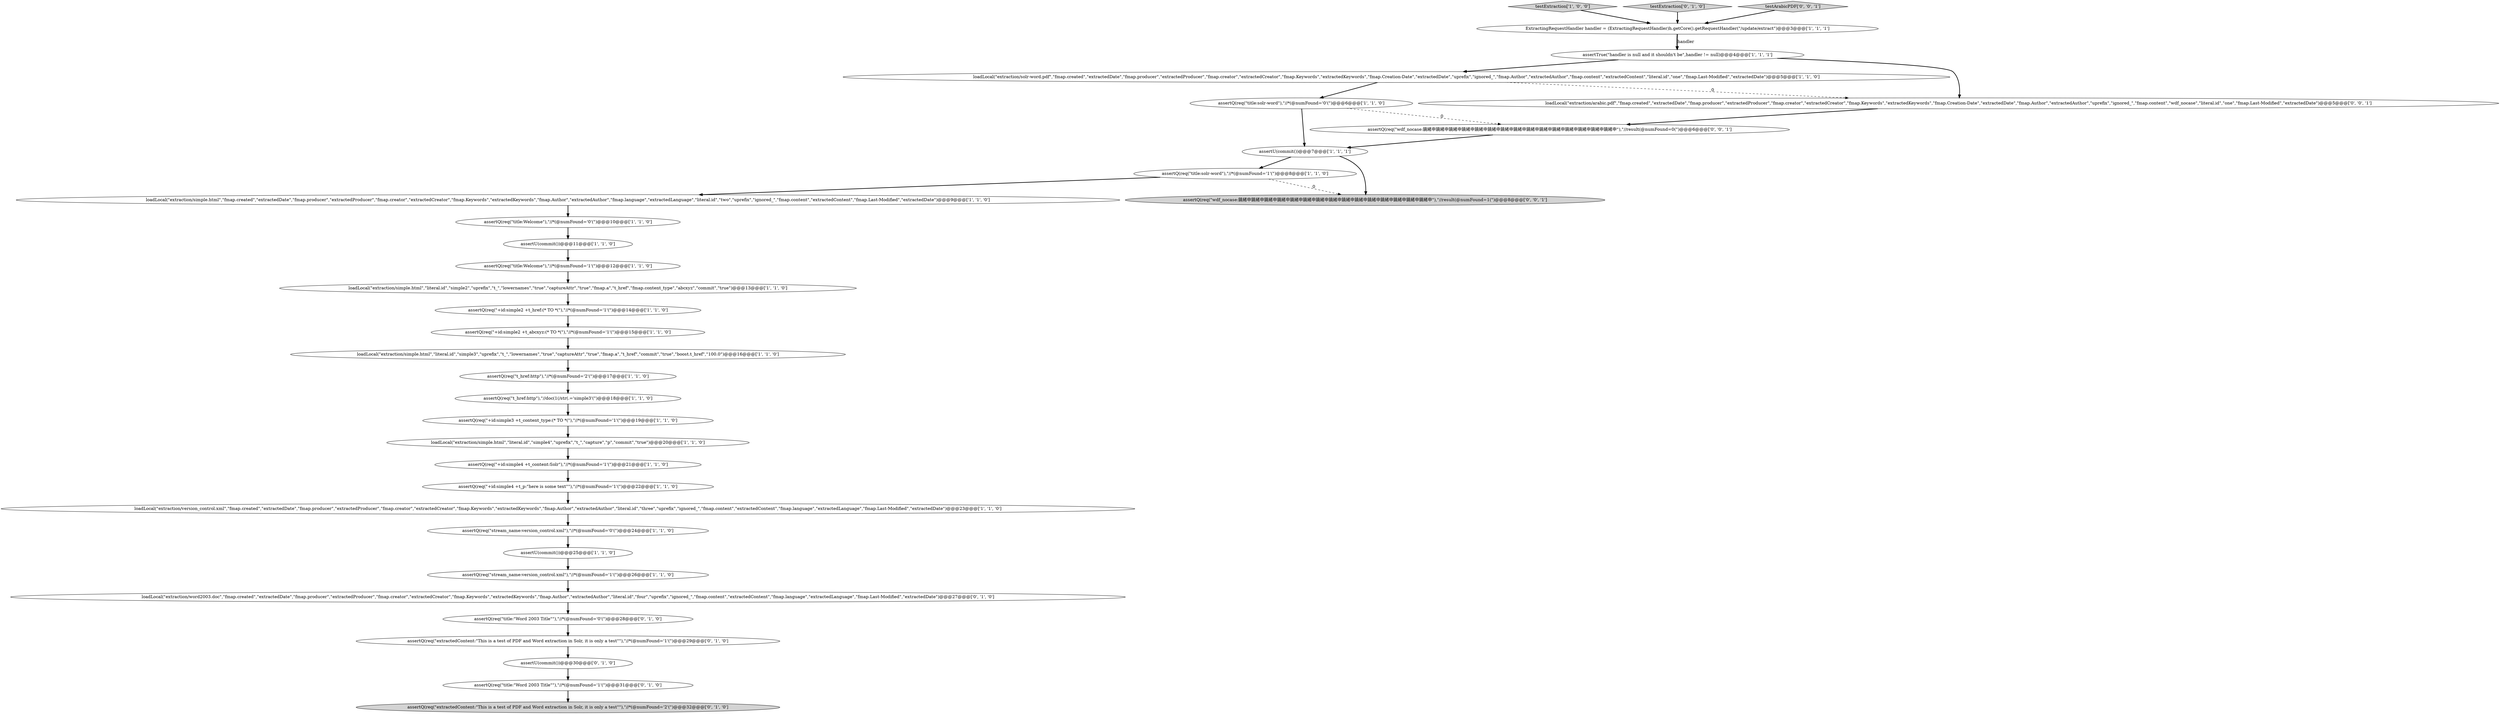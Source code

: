 digraph {
31 [style = filled, label = "assertQ(req(\"title:\"Word 2003 Title\"\"),\"//*(@numFound='1'(\")@@@31@@@['0', '1', '0']", fillcolor = white, shape = ellipse image = "AAA1AAABBB2BBB"];
19 [style = filled, label = "loadLocal(\"extraction/simple.html\",\"literal.id\",\"simple4\",\"uprefix\",\"t_\",\"capture\",\"p\",\"commit\",\"true\")@@@20@@@['1', '1', '0']", fillcolor = white, shape = ellipse image = "AAA0AAABBB1BBB"];
5 [style = filled, label = "testExtraction['1', '0', '0']", fillcolor = lightgray, shape = diamond image = "AAA0AAABBB1BBB"];
23 [style = filled, label = "assertQ(req(\"title:Welcome\"),\"//*(@numFound='0'(\")@@@10@@@['1', '1', '0']", fillcolor = white, shape = ellipse image = "AAA0AAABBB1BBB"];
29 [style = filled, label = "assertQ(req(\"title:\"Word 2003 Title\"\"),\"//*(@numFound='0'(\")@@@28@@@['0', '1', '0']", fillcolor = white, shape = ellipse image = "AAA1AAABBB2BBB"];
9 [style = filled, label = "assertQ(req(\"+id:simple2 +t_href:(* TO *(\"),\"//*(@numFound='1'(\")@@@14@@@['1', '1', '0']", fillcolor = white, shape = ellipse image = "AAA0AAABBB1BBB"];
16 [style = filled, label = "loadLocal(\"extraction/simple.html\",\"fmap.created\",\"extractedDate\",\"fmap.producer\",\"extractedProducer\",\"fmap.creator\",\"extractedCreator\",\"fmap.Keywords\",\"extractedKeywords\",\"fmap.Author\",\"extractedAuthor\",\"fmap.language\",\"extractedLanguage\",\"literal.id\",\"two\",\"uprefix\",\"ignored_\",\"fmap.content\",\"extractedContent\",\"fmap.Last-Modified\",\"extractedDate\")@@@9@@@['1', '1', '0']", fillcolor = white, shape = ellipse image = "AAA0AAABBB1BBB"];
27 [style = filled, label = "loadLocal(\"extraction/word2003.doc\",\"fmap.created\",\"extractedDate\",\"fmap.producer\",\"extractedProducer\",\"fmap.creator\",\"extractedCreator\",\"fmap.Keywords\",\"extractedKeywords\",\"fmap.Author\",\"extractedAuthor\",\"literal.id\",\"four\",\"uprefix\",\"ignored_\",\"fmap.content\",\"extractedContent\",\"fmap.language\",\"extractedLanguage\",\"fmap.Last-Modified\",\"extractedDate\")@@@27@@@['0', '1', '0']", fillcolor = white, shape = ellipse image = "AAA1AAABBB2BBB"];
6 [style = filled, label = "assertU(commit())@@@7@@@['1', '1', '1']", fillcolor = white, shape = ellipse image = "AAA0AAABBB1BBB"];
14 [style = filled, label = "assertTrue(\"handler is null and it shouldn't be\",handler != null)@@@4@@@['1', '1', '1']", fillcolor = white, shape = ellipse image = "AAA0AAABBB1BBB"];
22 [style = filled, label = "assertU(commit())@@@11@@@['1', '1', '0']", fillcolor = white, shape = ellipse image = "AAA0AAABBB1BBB"];
10 [style = filled, label = "assertQ(req(\"stream_name:version_control.xml\"),\"//*(@numFound='0'(\")@@@24@@@['1', '1', '0']", fillcolor = white, shape = ellipse image = "AAA0AAABBB1BBB"];
0 [style = filled, label = "loadLocal(\"extraction/version_control.xml\",\"fmap.created\",\"extractedDate\",\"fmap.producer\",\"extractedProducer\",\"fmap.creator\",\"extractedCreator\",\"fmap.Keywords\",\"extractedKeywords\",\"fmap.Author\",\"extractedAuthor\",\"literal.id\",\"three\",\"uprefix\",\"ignored_\",\"fmap.content\",\"extractedContent\",\"fmap.language\",\"extractedLanguage\",\"fmap.Last-Modified\",\"extractedDate\")@@@23@@@['1', '1', '0']", fillcolor = white, shape = ellipse image = "AAA0AAABBB1BBB"];
4 [style = filled, label = "loadLocal(\"extraction/solr-word.pdf\",\"fmap.created\",\"extractedDate\",\"fmap.producer\",\"extractedProducer\",\"fmap.creator\",\"extractedCreator\",\"fmap.Keywords\",\"extractedKeywords\",\"fmap.Creation-Date\",\"extractedDate\",\"uprefix\",\"ignored_\",\"fmap.Author\",\"extractedAuthor\",\"fmap.content\",\"extractedContent\",\"literal.id\",\"one\",\"fmap.Last-Modified\",\"extractedDate\")@@@5@@@['1', '1', '0']", fillcolor = white, shape = ellipse image = "AAA0AAABBB1BBB"];
32 [style = filled, label = "loadLocal(\"extraction/arabic.pdf\",\"fmap.created\",\"extractedDate\",\"fmap.producer\",\"extractedProducer\",\"fmap.creator\",\"extractedCreator\",\"fmap.Keywords\",\"extractedKeywords\",\"fmap.Creation-Date\",\"extractedDate\",\"fmap.Author\",\"extractedAuthor\",\"uprefix\",\"ignored_\",\"fmap.content\",\"wdf_nocase\",\"literal.id\",\"one\",\"fmap.Last-Modified\",\"extractedDate\")@@@5@@@['0', '0', '1']", fillcolor = white, shape = ellipse image = "AAA0AAABBB3BBB"];
30 [style = filled, label = "testExtraction['0', '1', '0']", fillcolor = lightgray, shape = diamond image = "AAA0AAABBB2BBB"];
20 [style = filled, label = "assertQ(req(\"title:Welcome\"),\"//*(@numFound='1'(\")@@@12@@@['1', '1', '0']", fillcolor = white, shape = ellipse image = "AAA0AAABBB1BBB"];
15 [style = filled, label = "assertQ(req(\"title:solr-word\"),\"//*(@numFound='1'(\")@@@8@@@['1', '1', '0']", fillcolor = white, shape = ellipse image = "AAA0AAABBB1BBB"];
12 [style = filled, label = "loadLocal(\"extraction/simple.html\",\"literal.id\",\"simple3\",\"uprefix\",\"t_\",\"lowernames\",\"true\",\"captureAttr\",\"true\",\"fmap.a\",\"t_href\",\"commit\",\"true\",\"boost.t_href\",\"100.0\")@@@16@@@['1', '1', '0']", fillcolor = white, shape = ellipse image = "AAA0AAABBB1BBB"];
25 [style = filled, label = "assertU(commit())@@@30@@@['0', '1', '0']", fillcolor = white, shape = ellipse image = "AAA1AAABBB2BBB"];
24 [style = filled, label = "ExtractingRequestHandler handler = (ExtractingRequestHandler)h.getCore().getRequestHandler(\"/update/extract\")@@@3@@@['1', '1', '1']", fillcolor = white, shape = ellipse image = "AAA0AAABBB1BBB"];
28 [style = filled, label = "assertQ(req(\"extractedContent:\"This is a test of PDF and Word extraction in Solr, it is only a test\"\"),\"//*(@numFound='2'(\")@@@32@@@['0', '1', '0']", fillcolor = lightgray, shape = ellipse image = "AAA1AAABBB2BBB"];
17 [style = filled, label = "assertQ(req(\"t_href:http\"),\"//doc(1(/str(.='simple3'(\")@@@18@@@['1', '1', '0']", fillcolor = white, shape = ellipse image = "AAA0AAABBB1BBB"];
26 [style = filled, label = "assertQ(req(\"extractedContent:\"This is a test of PDF and Word extraction in Solr, it is only a test\"\"),\"//*(@numFound='1'(\")@@@29@@@['0', '1', '0']", fillcolor = white, shape = ellipse image = "AAA1AAABBB2BBB"];
21 [style = filled, label = "assertQ(req(\"+id:simple4 +t_p:\"here is some text\"\"),\"//*(@numFound='1'(\")@@@22@@@['1', '1', '0']", fillcolor = white, shape = ellipse image = "AAA0AAABBB1BBB"];
11 [style = filled, label = "assertQ(req(\"+id:simple3 +t_content_type:(* TO *(\"),\"//*(@numFound='1'(\")@@@19@@@['1', '1', '0']", fillcolor = white, shape = ellipse image = "AAA0AAABBB1BBB"];
18 [style = filled, label = "loadLocal(\"extraction/simple.html\",\"literal.id\",\"simple2\",\"uprefix\",\"t_\",\"lowernames\",\"true\",\"captureAttr\",\"true\",\"fmap.a\",\"t_href\",\"fmap.content_type\",\"abcxyz\",\"commit\",\"true\")@@@13@@@['1', '1', '0']", fillcolor = white, shape = ellipse image = "AAA0AAABBB1BBB"];
7 [style = filled, label = "assertQ(req(\"+id:simple4 +t_content:Solr\"),\"//*(@numFound='1'(\")@@@21@@@['1', '1', '0']", fillcolor = white, shape = ellipse image = "AAA0AAABBB1BBB"];
3 [style = filled, label = "assertQ(req(\"+id:simple2 +t_abcxyz:(* TO *(\"),\"//*(@numFound='1'(\")@@@15@@@['1', '1', '0']", fillcolor = white, shape = ellipse image = "AAA0AAABBB1BBB"];
13 [style = filled, label = "assertQ(req(\"title:solr-word\"),\"//*(@numFound='0'(\")@@@6@@@['1', '1', '0']", fillcolor = white, shape = ellipse image = "AAA0AAABBB1BBB"];
33 [style = filled, label = "testArabicPDF['0', '0', '1']", fillcolor = lightgray, shape = diamond image = "AAA0AAABBB3BBB"];
34 [style = filled, label = "assertQ(req(\"wdf_nocase:鐃緒申鐃緒申鐃緒申鐃緒申鐃緒申鐃緒申鐃緒申鐃緒申鐃緒申鐃緒申鐃緒申鐃緒申鐃緒申鐃緒申鐃緒申\"),\"//result(@numFound=1(\")@@@8@@@['0', '0', '1']", fillcolor = lightgray, shape = ellipse image = "AAA0AAABBB3BBB"];
1 [style = filled, label = "assertQ(req(\"stream_name:version_control.xml\"),\"//*(@numFound='1'(\")@@@26@@@['1', '1', '0']", fillcolor = white, shape = ellipse image = "AAA0AAABBB1BBB"];
8 [style = filled, label = "assertU(commit())@@@25@@@['1', '1', '0']", fillcolor = white, shape = ellipse image = "AAA0AAABBB1BBB"];
35 [style = filled, label = "assertQ(req(\"wdf_nocase:鐃緒申鐃緒申鐃緒申鐃緒申鐃緒申鐃緒申鐃緒申鐃緒申鐃緒申鐃緒申鐃緒申鐃緒申鐃緒申鐃緒申鐃緒申\"),\"//result(@numFound=0(\")@@@6@@@['0', '0', '1']", fillcolor = white, shape = ellipse image = "AAA0AAABBB3BBB"];
2 [style = filled, label = "assertQ(req(\"t_href:http\"),\"//*(@numFound='2'(\")@@@17@@@['1', '1', '0']", fillcolor = white, shape = ellipse image = "AAA0AAABBB1BBB"];
35->6 [style = bold, label=""];
23->22 [style = bold, label=""];
14->32 [style = bold, label=""];
6->15 [style = bold, label=""];
20->18 [style = bold, label=""];
12->2 [style = bold, label=""];
13->35 [style = dashed, label="0"];
9->3 [style = bold, label=""];
13->6 [style = bold, label=""];
10->8 [style = bold, label=""];
1->27 [style = bold, label=""];
22->20 [style = bold, label=""];
4->32 [style = dashed, label="0"];
7->21 [style = bold, label=""];
2->17 [style = bold, label=""];
27->29 [style = bold, label=""];
8->1 [style = bold, label=""];
0->10 [style = bold, label=""];
26->25 [style = bold, label=""];
18->9 [style = bold, label=""];
32->35 [style = bold, label=""];
16->23 [style = bold, label=""];
3->12 [style = bold, label=""];
5->24 [style = bold, label=""];
11->19 [style = bold, label=""];
6->34 [style = bold, label=""];
15->16 [style = bold, label=""];
17->11 [style = bold, label=""];
25->31 [style = bold, label=""];
4->13 [style = bold, label=""];
14->4 [style = bold, label=""];
19->7 [style = bold, label=""];
24->14 [style = bold, label=""];
21->0 [style = bold, label=""];
31->28 [style = bold, label=""];
33->24 [style = bold, label=""];
15->34 [style = dashed, label="0"];
30->24 [style = bold, label=""];
24->14 [style = solid, label="handler"];
29->26 [style = bold, label=""];
}
